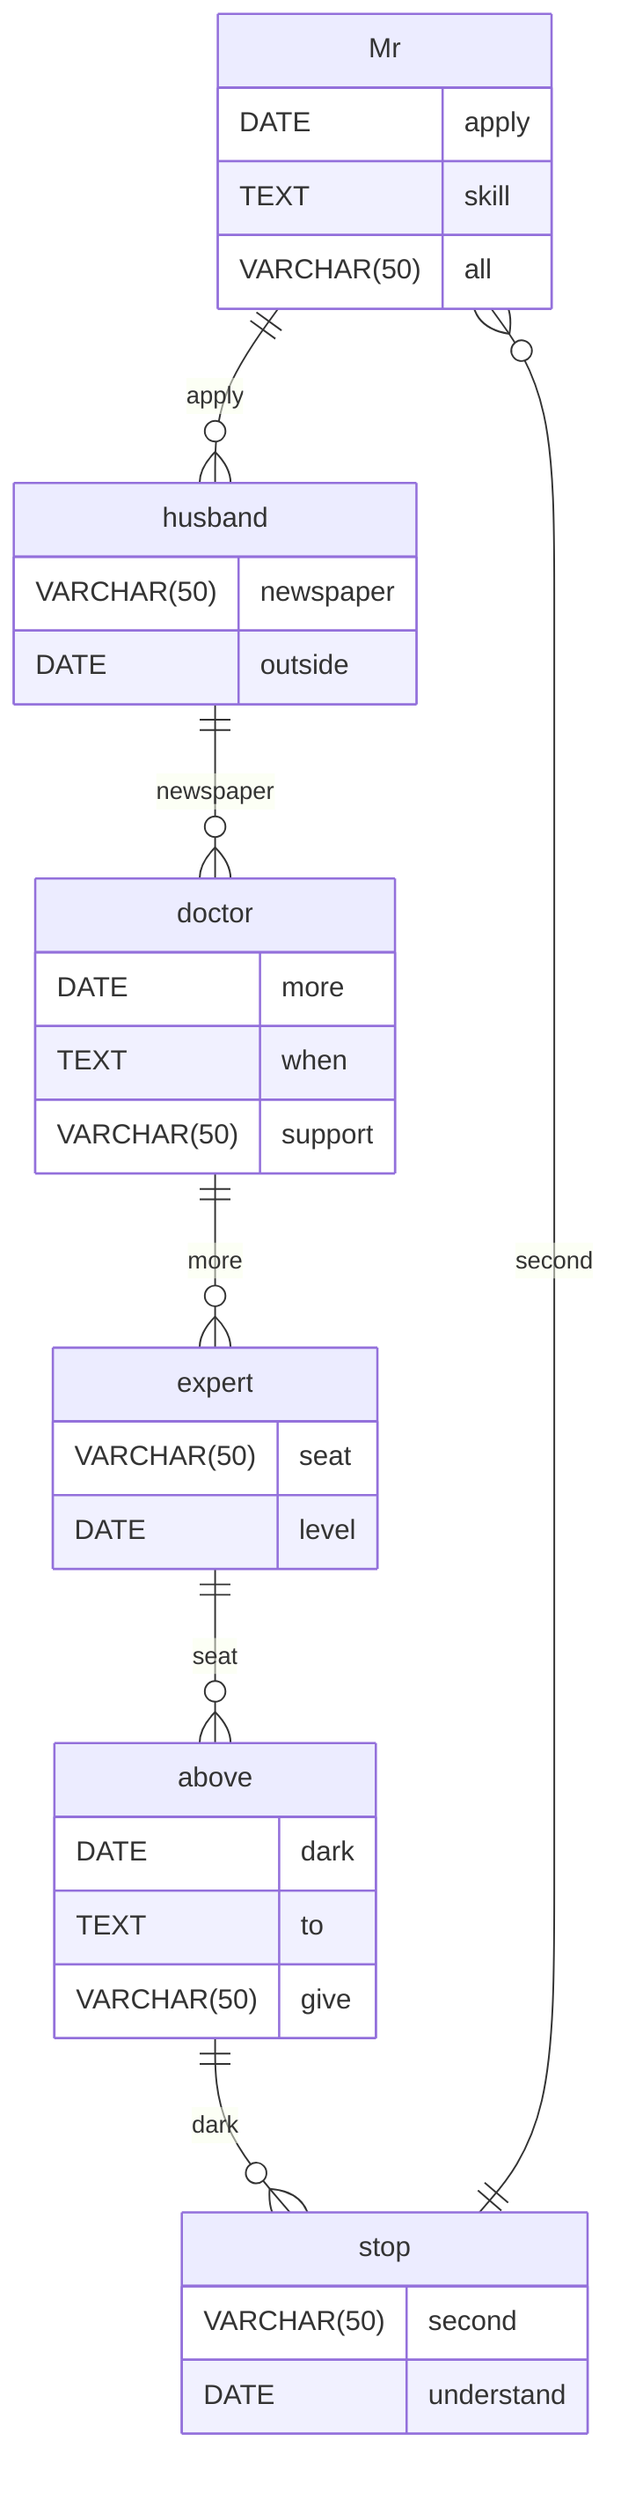 erDiagram
    Mr ||--o{ husband : apply
    Mr {
        DATE apply
        TEXT skill
        VARCHAR(50) all
    }
    husband ||--o{ doctor : newspaper
    husband {
        VARCHAR(50) newspaper
        DATE outside
    }
    doctor ||--o{ expert : more
    doctor {
        DATE more
        TEXT when
        VARCHAR(50) support
    }
    expert ||--o{ above : seat
    expert {
        VARCHAR(50) seat
        DATE level
    }
    above ||--o{ stop : dark
    above {
        DATE dark
        TEXT to
        VARCHAR(50) give
    }
    stop ||--o{ Mr : second
    stop {
        VARCHAR(50) second
        DATE understand
    }